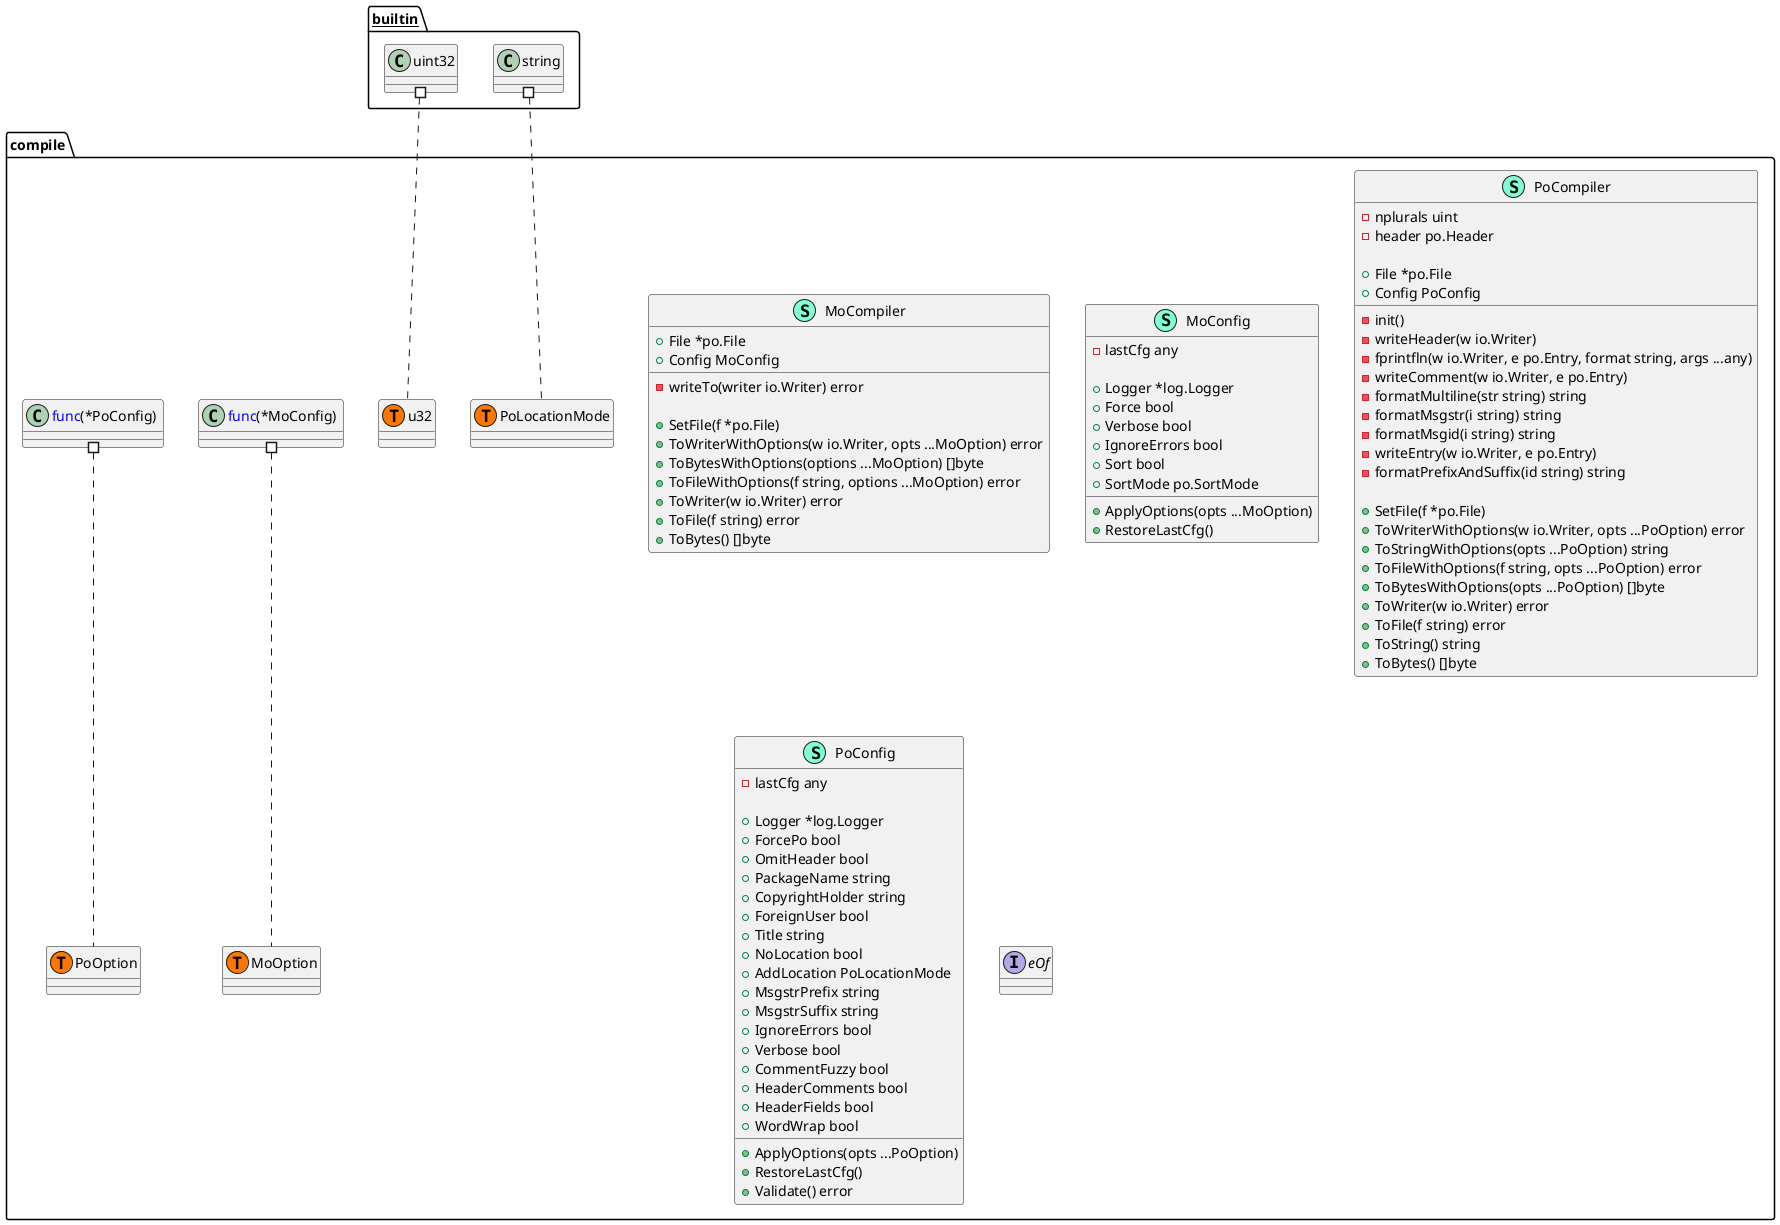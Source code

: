 @startuml
namespace compile {
    class MoCompiler << (S,Aquamarine) >> {
        + File *po.File
        + Config MoConfig

        - writeTo(writer io.Writer) error

        + SetFile(f *po.File) 
        + ToWriterWithOptions(w io.Writer, opts ...MoOption) error
        + ToBytesWithOptions(options ...MoOption) []byte
        + ToFileWithOptions(f string, options ...MoOption) error
        + ToWriter(w io.Writer) error
        + ToFile(f string) error
        + ToBytes() []byte

    }
    class MoConfig << (S,Aquamarine) >> {
        - lastCfg any

        + Logger *log.Logger
        + Force bool
        + Verbose bool
        + IgnoreErrors bool
        + Sort bool
        + SortMode po.SortMode

        + ApplyOptions(opts ...MoOption) 
        + RestoreLastCfg() 

    }
    class PoCompiler << (S,Aquamarine) >> {
        - nplurals uint
        - header po.Header

        + File *po.File
        + Config PoConfig

        - init() 
        - writeHeader(w io.Writer) 
        - fprintfln(w io.Writer, e po.Entry, format string, args ...any) 
        - writeComment(w io.Writer, e po.Entry) 
        - formatMultiline(str string) string
        - formatMsgstr(i string) string
        - formatMsgid(i string) string
        - writeEntry(w io.Writer, e po.Entry) 
        - formatPrefixAndSuffix(id string) string

        + SetFile(f *po.File) 
        + ToWriterWithOptions(w io.Writer, opts ...PoOption) error
        + ToStringWithOptions(opts ...PoOption) string
        + ToFileWithOptions(f string, opts ...PoOption) error
        + ToBytesWithOptions(opts ...PoOption) []byte
        + ToWriter(w io.Writer) error
        + ToFile(f string) error
        + ToString() string
        + ToBytes() []byte

    }
    class PoConfig << (S,Aquamarine) >> {
        - lastCfg any

        + Logger *log.Logger
        + ForcePo bool
        + OmitHeader bool
        + PackageName string
        + CopyrightHolder string
        + ForeignUser bool
        + Title string
        + NoLocation bool
        + AddLocation PoLocationMode
        + MsgstrPrefix string
        + MsgstrSuffix string
        + IgnoreErrors bool
        + Verbose bool
        + CommentFuzzy bool
        + HeaderComments bool
        + HeaderFields bool
        + WordWrap bool

        + ApplyOptions(opts ...PoOption) 
        + RestoreLastCfg() 
        + Validate() error

    }
    class compile.MoOption << (T, #FF7700) >>  {
    }
    class compile.PoLocationMode << (T, #FF7700) >>  {
    }
    class compile.PoOption << (T, #FF7700) >>  {
    }
    class compile.u32 << (T, #FF7700) >>  {
    }
    interface eOf  {
    }
}


"__builtin__.string" #.. "compile.PoLocationMode"
"__builtin__.uint32" #.. "compile.u32"
"compile.<font color=blue>func</font>(*MoConfig) " #.. "compile.MoOption"
"compile.<font color=blue>func</font>(*PoConfig) " #.. "compile.PoOption"
@enduml
